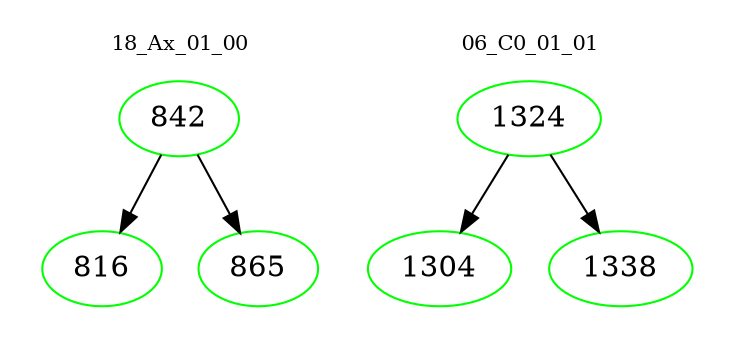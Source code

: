 digraph{
subgraph cluster_0 {
color = white
label = "18_Ax_01_00";
fontsize=10;
T0_842 [label="842", color="green"]
T0_842 -> T0_816 [color="black"]
T0_816 [label="816", color="green"]
T0_842 -> T0_865 [color="black"]
T0_865 [label="865", color="green"]
}
subgraph cluster_1 {
color = white
label = "06_C0_01_01";
fontsize=10;
T1_1324 [label="1324", color="green"]
T1_1324 -> T1_1304 [color="black"]
T1_1304 [label="1304", color="green"]
T1_1324 -> T1_1338 [color="black"]
T1_1338 [label="1338", color="green"]
}
}
